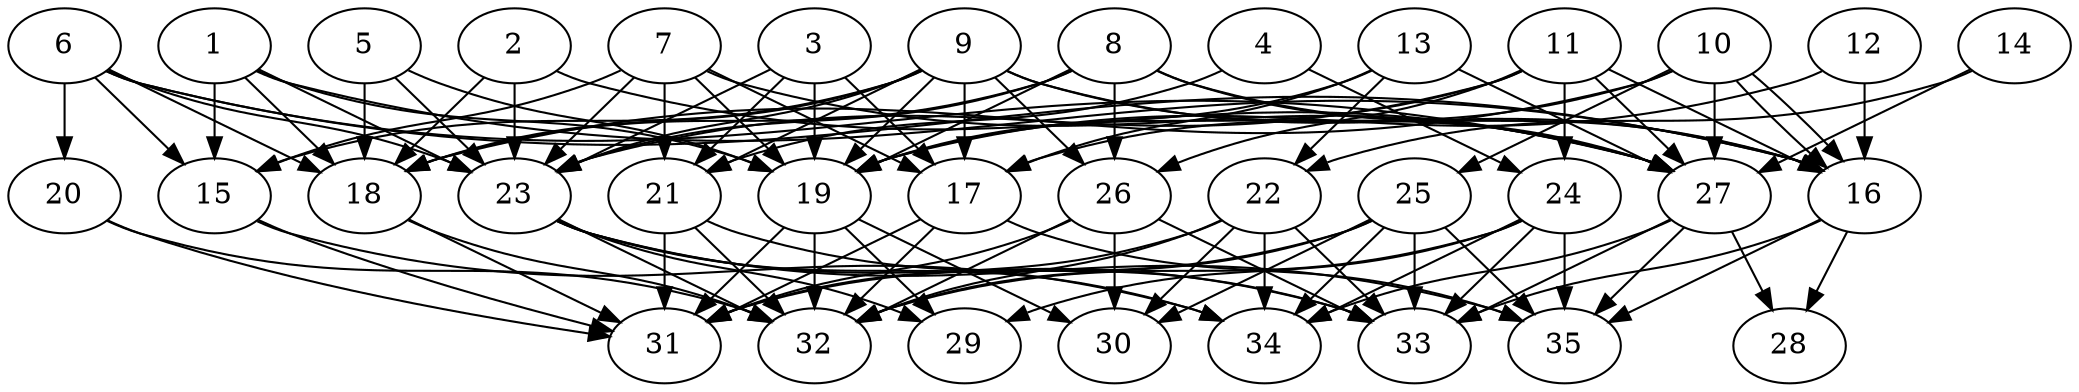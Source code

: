 // DAG automatically generated by daggen at Tue Aug  6 16:28:02 2019
// ./daggen --dot -n 35 --ccr 0.4 --fat 0.7 --regular 0.5 --density 0.8 --mindata 5242880 --maxdata 52428800 
digraph G {
  1 [size="52997120", alpha="0.16", expect_size="21198848"] 
  1 -> 15 [size ="21198848"]
  1 -> 16 [size ="21198848"]
  1 -> 18 [size ="21198848"]
  1 -> 19 [size ="21198848"]
  1 -> 23 [size ="21198848"]
  2 [size="115737600", alpha="0.14", expect_size="46295040"] 
  2 -> 18 [size ="46295040"]
  2 -> 23 [size ="46295040"]
  2 -> 27 [size ="46295040"]
  3 [size="57205760", alpha="0.17", expect_size="22882304"] 
  3 -> 17 [size ="22882304"]
  3 -> 19 [size ="22882304"]
  3 -> 21 [size ="22882304"]
  3 -> 23 [size ="22882304"]
  4 [size="121466880", alpha="0.06", expect_size="48586752"] 
  4 -> 21 [size ="48586752"]
  4 -> 24 [size ="48586752"]
  5 [size="72133120", alpha="0.00", expect_size="28853248"] 
  5 -> 18 [size ="28853248"]
  5 -> 19 [size ="28853248"]
  5 -> 23 [size ="28853248"]
  6 [size="45222400", alpha="0.08", expect_size="18088960"] 
  6 -> 15 [size ="18088960"]
  6 -> 16 [size ="18088960"]
  6 -> 18 [size ="18088960"]
  6 -> 20 [size ="18088960"]
  6 -> 23 [size ="18088960"]
  6 -> 27 [size ="18088960"]
  7 [size="29276160", alpha="0.11", expect_size="11710464"] 
  7 -> 15 [size ="11710464"]
  7 -> 17 [size ="11710464"]
  7 -> 19 [size ="11710464"]
  7 -> 21 [size ="11710464"]
  7 -> 23 [size ="11710464"]
  7 -> 27 [size ="11710464"]
  8 [size="44526080", alpha="0.10", expect_size="17810432"] 
  8 -> 16 [size ="17810432"]
  8 -> 18 [size ="17810432"]
  8 -> 19 [size ="17810432"]
  8 -> 23 [size ="17810432"]
  8 -> 26 [size ="17810432"]
  8 -> 27 [size ="17810432"]
  9 [size="58767360", alpha="0.08", expect_size="23506944"] 
  9 -> 15 [size ="23506944"]
  9 -> 16 [size ="23506944"]
  9 -> 17 [size ="23506944"]
  9 -> 18 [size ="23506944"]
  9 -> 19 [size ="23506944"]
  9 -> 21 [size ="23506944"]
  9 -> 23 [size ="23506944"]
  9 -> 26 [size ="23506944"]
  9 -> 27 [size ="23506944"]
  10 [size="73064960", alpha="0.01", expect_size="29225984"] 
  10 -> 16 [size ="29225984"]
  10 -> 16 [size ="29225984"]
  10 -> 17 [size ="29225984"]
  10 -> 18 [size ="29225984"]
  10 -> 25 [size ="29225984"]
  10 -> 27 [size ="29225984"]
  11 [size="22781440", alpha="0.12", expect_size="9112576"] 
  11 -> 16 [size ="9112576"]
  11 -> 19 [size ="9112576"]
  11 -> 23 [size ="9112576"]
  11 -> 24 [size ="9112576"]
  11 -> 26 [size ="9112576"]
  11 -> 27 [size ="9112576"]
  12 [size="118323200", alpha="0.18", expect_size="47329280"] 
  12 -> 16 [size ="47329280"]
  12 -> 19 [size ="47329280"]
  13 [size="84595200", alpha="0.02", expect_size="33838080"] 
  13 -> 17 [size ="33838080"]
  13 -> 19 [size ="33838080"]
  13 -> 22 [size ="33838080"]
  13 -> 27 [size ="33838080"]
  14 [size="67985920", alpha="0.05", expect_size="27194368"] 
  14 -> 22 [size ="27194368"]
  14 -> 27 [size ="27194368"]
  15 [size="101721600", alpha="0.16", expect_size="40688640"] 
  15 -> 31 [size ="40688640"]
  15 -> 34 [size ="40688640"]
  16 [size="104273920", alpha="0.18", expect_size="41709568"] 
  16 -> 28 [size ="41709568"]
  16 -> 33 [size ="41709568"]
  16 -> 35 [size ="41709568"]
  17 [size="36428800", alpha="0.14", expect_size="14571520"] 
  17 -> 31 [size ="14571520"]
  17 -> 32 [size ="14571520"]
  17 -> 35 [size ="14571520"]
  18 [size="102538240", alpha="0.13", expect_size="41015296"] 
  18 -> 31 [size ="41015296"]
  18 -> 32 [size ="41015296"]
  19 [size="44218880", alpha="0.01", expect_size="17687552"] 
  19 -> 29 [size ="17687552"]
  19 -> 30 [size ="17687552"]
  19 -> 31 [size ="17687552"]
  19 -> 32 [size ="17687552"]
  20 [size="90406400", alpha="0.03", expect_size="36162560"] 
  20 -> 31 [size ="36162560"]
  20 -> 32 [size ="36162560"]
  21 [size="94238720", alpha="0.11", expect_size="37695488"] 
  21 -> 31 [size ="37695488"]
  21 -> 32 [size ="37695488"]
  21 -> 33 [size ="37695488"]
  22 [size="45022720", alpha="0.17", expect_size="18009088"] 
  22 -> 30 [size ="18009088"]
  22 -> 31 [size ="18009088"]
  22 -> 32 [size ="18009088"]
  22 -> 33 [size ="18009088"]
  22 -> 34 [size ="18009088"]
  23 [size="32949760", alpha="0.10", expect_size="13179904"] 
  23 -> 29 [size ="13179904"]
  23 -> 32 [size ="13179904"]
  23 -> 33 [size ="13179904"]
  23 -> 34 [size ="13179904"]
  23 -> 35 [size ="13179904"]
  24 [size="45373440", alpha="0.02", expect_size="18149376"] 
  24 -> 29 [size ="18149376"]
  24 -> 32 [size ="18149376"]
  24 -> 33 [size ="18149376"]
  24 -> 34 [size ="18149376"]
  24 -> 35 [size ="18149376"]
  25 [size="72417280", alpha="0.04", expect_size="28966912"] 
  25 -> 30 [size ="28966912"]
  25 -> 31 [size ="28966912"]
  25 -> 32 [size ="28966912"]
  25 -> 33 [size ="28966912"]
  25 -> 34 [size ="28966912"]
  25 -> 35 [size ="28966912"]
  26 [size="47047680", alpha="0.11", expect_size="18819072"] 
  26 -> 30 [size ="18819072"]
  26 -> 31 [size ="18819072"]
  26 -> 32 [size ="18819072"]
  26 -> 33 [size ="18819072"]
  27 [size="37765120", alpha="0.01", expect_size="15106048"] 
  27 -> 28 [size ="15106048"]
  27 -> 33 [size ="15106048"]
  27 -> 34 [size ="15106048"]
  27 -> 35 [size ="15106048"]
  28 [size="121692160", alpha="0.16", expect_size="48676864"] 
  29 [size="81925120", alpha="0.19", expect_size="32770048"] 
  30 [size="87966720", alpha="0.12", expect_size="35186688"] 
  31 [size="104163840", alpha="0.07", expect_size="41665536"] 
  32 [size="52444160", alpha="0.20", expect_size="20977664"] 
  33 [size="35440640", alpha="0.05", expect_size="14176256"] 
  34 [size="97254400", alpha="0.19", expect_size="38901760"] 
  35 [size="110312960", alpha="0.08", expect_size="44125184"] 
}
